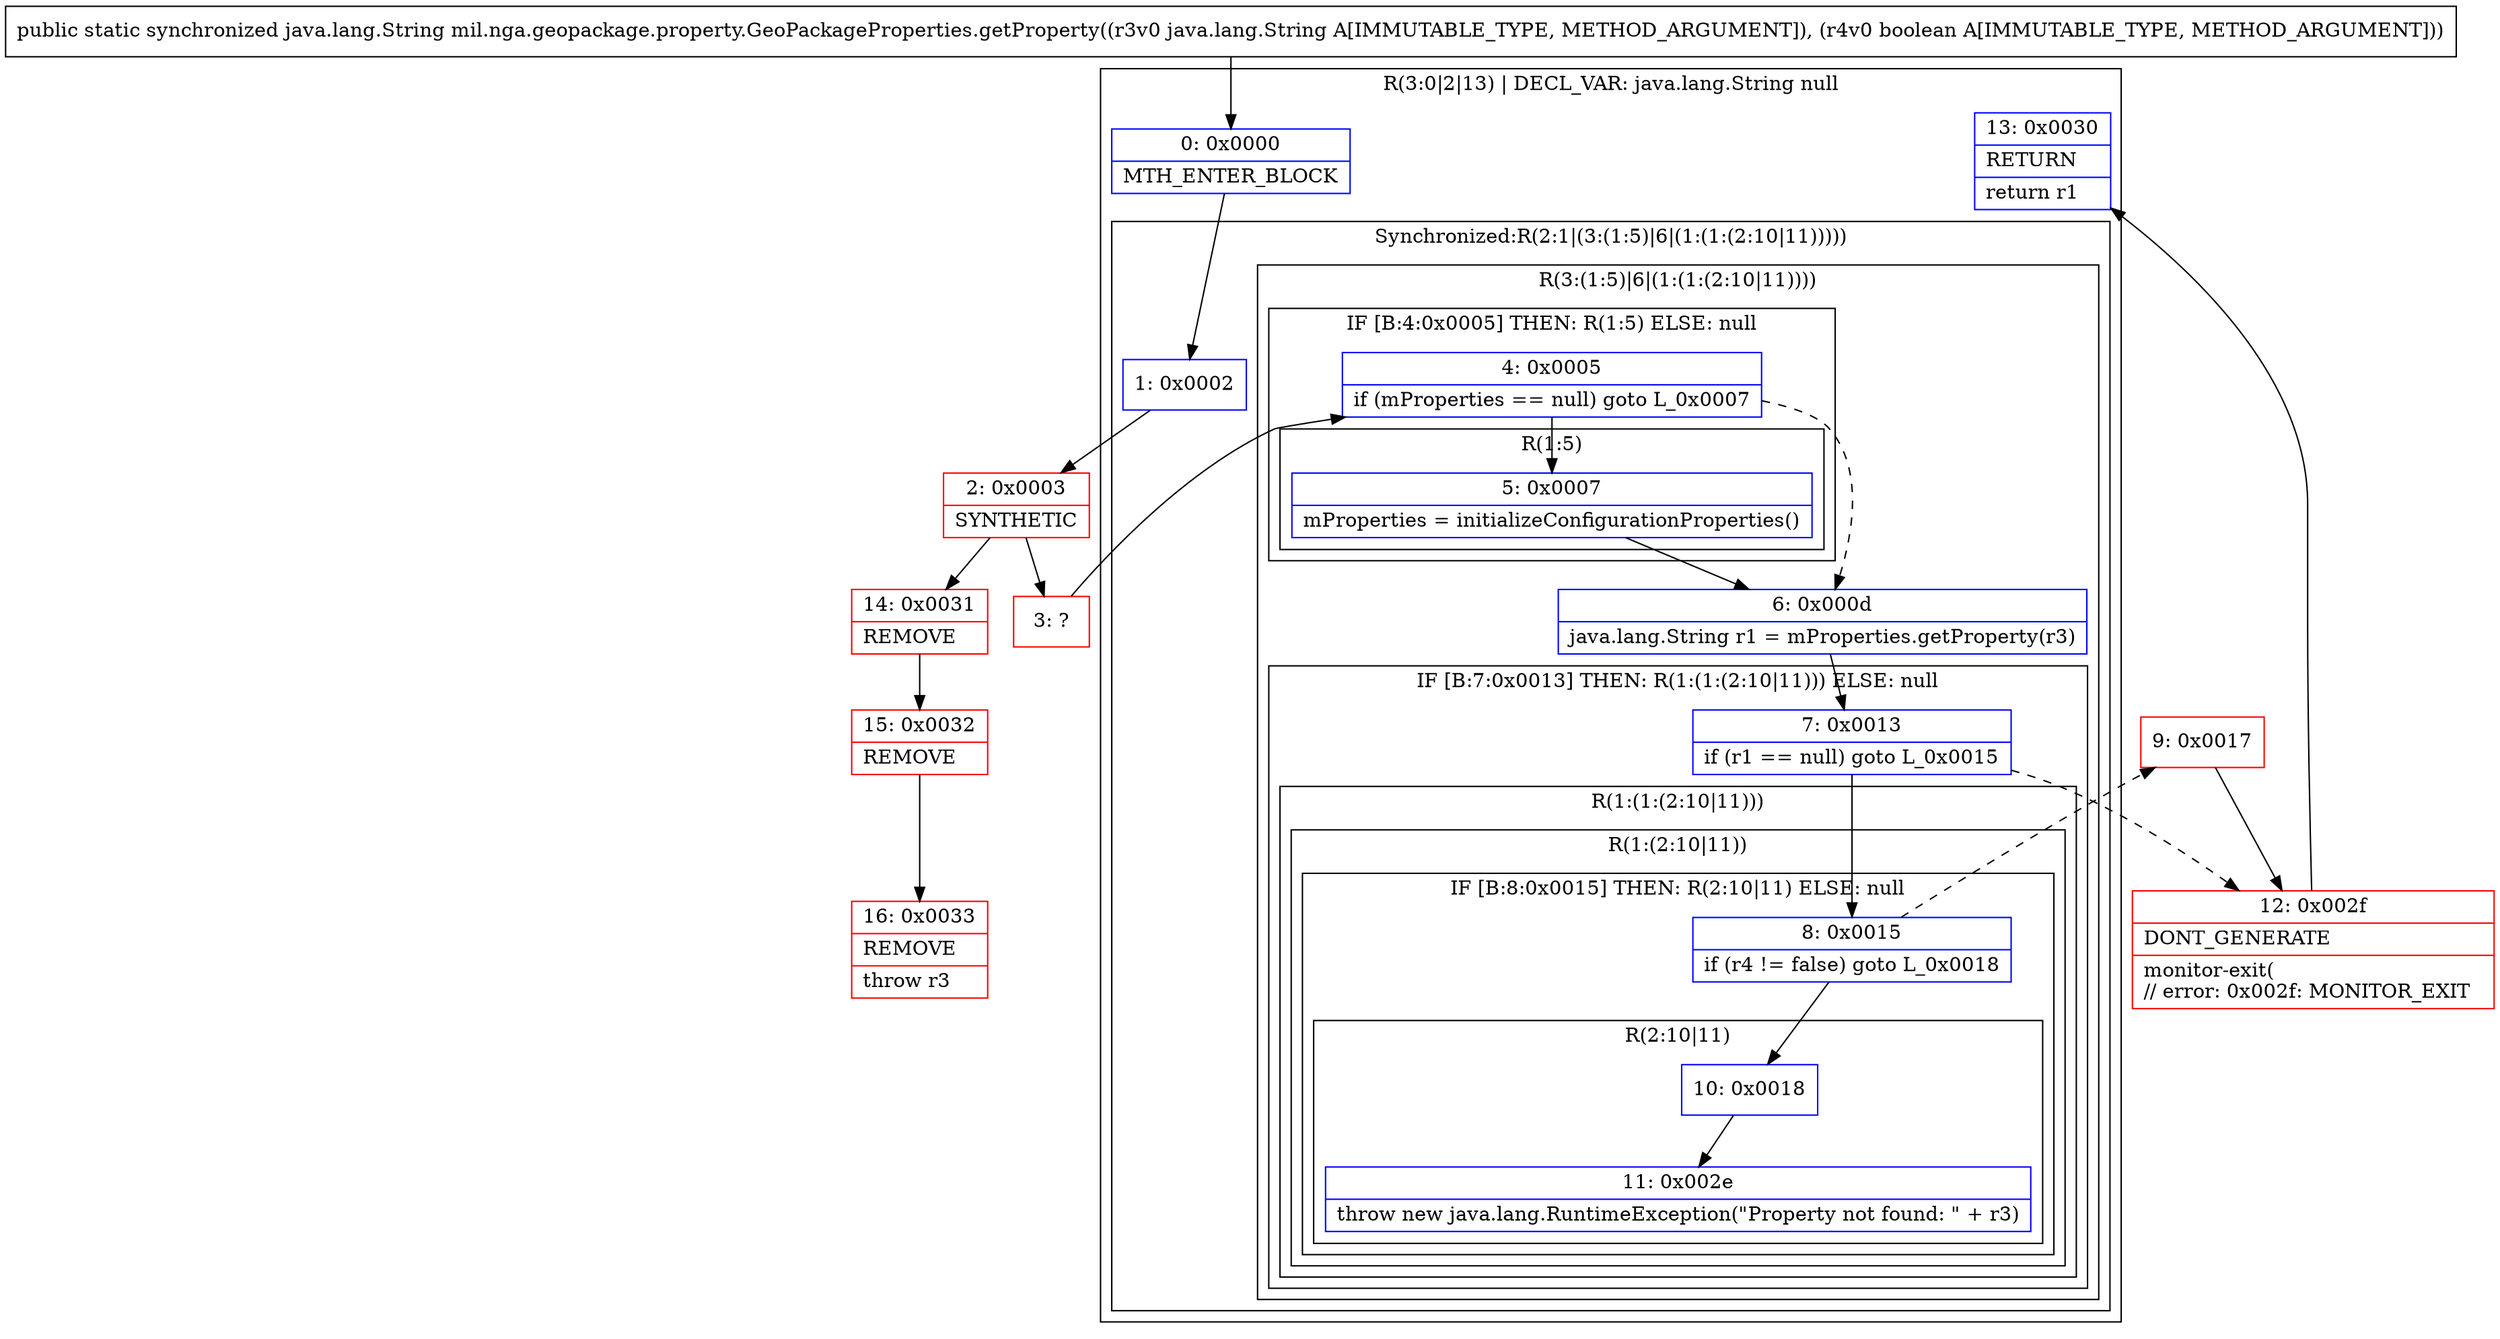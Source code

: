 digraph "CFG formil.nga.geopackage.property.GeoPackageProperties.getProperty(Ljava\/lang\/String;Z)Ljava\/lang\/String;" {
subgraph cluster_Region_258270284 {
label = "R(3:0|2|13) | DECL_VAR: java.lang.String null\l";
node [shape=record,color=blue];
Node_0 [shape=record,label="{0\:\ 0x0000|MTH_ENTER_BLOCK\l}"];
subgraph cluster_SynchronizedRegion_375856783 {
label = "Synchronized:R(2:1|(3:(1:5)|6|(1:(1:(2:10|11)))))";
node [shape=record,color=blue];
Node_1 [shape=record,label="{1\:\ 0x0002}"];
subgraph cluster_Region_1892547042 {
label = "R(3:(1:5)|6|(1:(1:(2:10|11))))";
node [shape=record,color=blue];
subgraph cluster_IfRegion_1613040801 {
label = "IF [B:4:0x0005] THEN: R(1:5) ELSE: null";
node [shape=record,color=blue];
Node_4 [shape=record,label="{4\:\ 0x0005|if (mProperties == null) goto L_0x0007\l}"];
subgraph cluster_Region_25134460 {
label = "R(1:5)";
node [shape=record,color=blue];
Node_5 [shape=record,label="{5\:\ 0x0007|mProperties = initializeConfigurationProperties()\l}"];
}
}
Node_6 [shape=record,label="{6\:\ 0x000d|java.lang.String r1 = mProperties.getProperty(r3)\l}"];
subgraph cluster_IfRegion_1762018945 {
label = "IF [B:7:0x0013] THEN: R(1:(1:(2:10|11))) ELSE: null";
node [shape=record,color=blue];
Node_7 [shape=record,label="{7\:\ 0x0013|if (r1 == null) goto L_0x0015\l}"];
subgraph cluster_Region_719619957 {
label = "R(1:(1:(2:10|11)))";
node [shape=record,color=blue];
subgraph cluster_Region_72972224 {
label = "R(1:(2:10|11))";
node [shape=record,color=blue];
subgraph cluster_IfRegion_1288778734 {
label = "IF [B:8:0x0015] THEN: R(2:10|11) ELSE: null";
node [shape=record,color=blue];
Node_8 [shape=record,label="{8\:\ 0x0015|if (r4 != false) goto L_0x0018\l}"];
subgraph cluster_Region_838343533 {
label = "R(2:10|11)";
node [shape=record,color=blue];
Node_10 [shape=record,label="{10\:\ 0x0018}"];
Node_11 [shape=record,label="{11\:\ 0x002e|throw new java.lang.RuntimeException(\"Property not found: \" + r3)\l}"];
}
}
}
}
}
}
}
Node_13 [shape=record,label="{13\:\ 0x0030|RETURN\l|return r1\l}"];
}
Node_2 [shape=record,color=red,label="{2\:\ 0x0003|SYNTHETIC\l}"];
Node_3 [shape=record,color=red,label="{3\:\ ?}"];
Node_9 [shape=record,color=red,label="{9\:\ 0x0017}"];
Node_12 [shape=record,color=red,label="{12\:\ 0x002f|DONT_GENERATE\l|monitor\-exit(\l\/\/ error: 0x002f: MONITOR_EXIT  \l}"];
Node_14 [shape=record,color=red,label="{14\:\ 0x0031|REMOVE\l}"];
Node_15 [shape=record,color=red,label="{15\:\ 0x0032|REMOVE\l}"];
Node_16 [shape=record,color=red,label="{16\:\ 0x0033|REMOVE\l|throw r3\l}"];
MethodNode[shape=record,label="{public static synchronized java.lang.String mil.nga.geopackage.property.GeoPackageProperties.getProperty((r3v0 java.lang.String A[IMMUTABLE_TYPE, METHOD_ARGUMENT]), (r4v0 boolean A[IMMUTABLE_TYPE, METHOD_ARGUMENT])) }"];
MethodNode -> Node_0;
Node_0 -> Node_1;
Node_1 -> Node_2;
Node_4 -> Node_5;
Node_4 -> Node_6[style=dashed];
Node_5 -> Node_6;
Node_6 -> Node_7;
Node_7 -> Node_8;
Node_7 -> Node_12[style=dashed];
Node_8 -> Node_9[style=dashed];
Node_8 -> Node_10;
Node_10 -> Node_11;
Node_2 -> Node_3;
Node_2 -> Node_14;
Node_3 -> Node_4;
Node_9 -> Node_12;
Node_12 -> Node_13;
Node_14 -> Node_15;
Node_15 -> Node_16;
}

